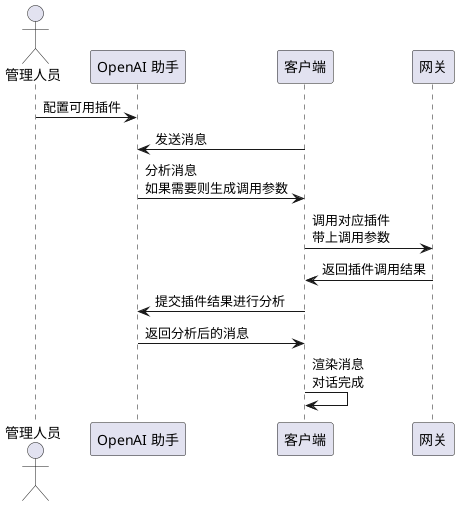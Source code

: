 @startuml

actor "管理人员" as Admin
participant "OpenAI 助手" as Assistant
participant "客户端" as Client
participant "网关" as Gateway

Admin -> Assistant: 配置可用插件
Client -> Assistant: 发送消息
Assistant -> Client: 分析消息\n如果需要则生成调用参数
Client -> Gateway: 调用对应插件\n带上调用参数
Gateway -> Client: 返回插件调用结果
Client -> Assistant: 提交插件结果进行分析
Assistant -> Client: 返回分析后的消息
Client -> Client: 渲染消息\n对话完成

@enduml
